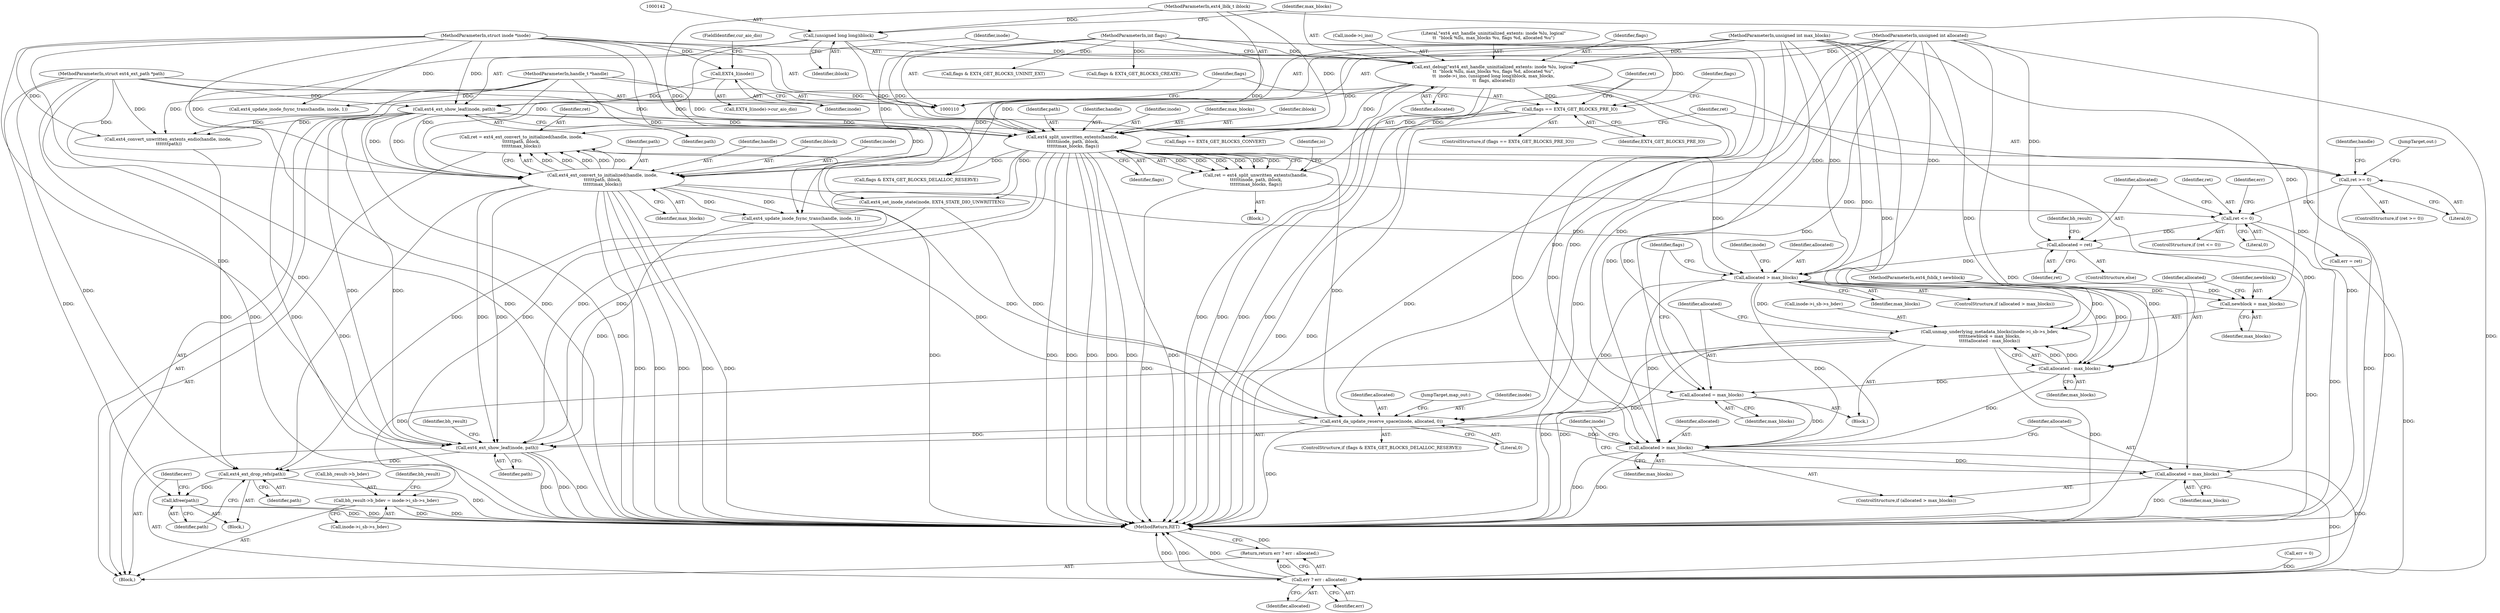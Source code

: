 digraph "1_linux_744692dc059845b2a3022119871846e74d4f6e11_0@API" {
"1000238" [label="(Call,allocated = ret)"];
"1000229" [label="(Call,ret <= 0)"];
"1000220" [label="(Call,ret >= 0)"];
"1000211" [label="(Call,ret = ext4_ext_convert_to_initialized(handle, inode,\n\t\t\t\t\t\tpath, iblock,\n\t\t\t\t\t\tmax_blocks))"];
"1000213" [label="(Call,ext4_ext_convert_to_initialized(handle, inode,\n\t\t\t\t\t\tpath, iblock,\n\t\t\t\t\t\tmax_blocks))"];
"1000111" [label="(MethodParameterIn,handle_t *handle)"];
"1000147" [label="(Call,ext4_ext_show_leaf(inode, path))"];
"1000133" [label="(Call,EXT4_I(inode))"];
"1000112" [label="(MethodParameterIn,struct inode *inode)"];
"1000115" [label="(MethodParameterIn,struct ext4_ext_path *path)"];
"1000141" [label="(Call,(unsigned long long)iblock)"];
"1000113" [label="(MethodParameterIn,ext4_lblk_t iblock)"];
"1000136" [label="(Call,ext_debug(\"ext4_ext_handle_uninitialized_extents: inode %lu, logical\"\n\t\t  \"block %llu, max_blocks %u, flags %d, allocated %u\",\n\t\t  inode->i_ino, (unsigned long long)iblock, max_blocks,\n\t\t  flags, allocated))"];
"1000114" [label="(MethodParameterIn,unsigned int max_blocks)"];
"1000116" [label="(MethodParameterIn,int flags)"];
"1000117" [label="(MethodParameterIn,unsigned int allocated)"];
"1000155" [label="(Call,ret = ext4_split_unwritten_extents(handle,\n \t\t\t\t\t\tinode, path, iblock,\n \t\t\t\t\t\tmax_blocks, flags))"];
"1000157" [label="(Call,ext4_split_unwritten_extents(handle,\n \t\t\t\t\t\tinode, path, iblock,\n \t\t\t\t\t\tmax_blocks, flags))"];
"1000151" [label="(Call,flags == EXT4_GET_BLOCKS_PRE_IO)"];
"1000244" [label="(Call,allocated > max_blocks)"];
"1000248" [label="(Call,unmap_underlying_metadata_blocks(inode->i_sb->s_bdev,\n\t\t\t\t\tnewblock + max_blocks,\n\t\t\t\t\tallocated - max_blocks))"];
"1000285" [label="(Call,bh_result->b_bdev = inode->i_sb->s_bdev)"];
"1000254" [label="(Call,newblock + max_blocks)"];
"1000257" [label="(Call,allocated - max_blocks)"];
"1000260" [label="(Call,allocated = max_blocks)"];
"1000267" [label="(Call,ext4_da_update_reserve_space(inode, allocated, 0))"];
"1000276" [label="(Call,allocated > max_blocks)"];
"1000279" [label="(Call,allocated = max_blocks)"];
"1000308" [label="(Call,err ? err : allocated)"];
"1000307" [label="(Return,return err ? err : allocated;)"];
"1000282" [label="(Call,ext4_ext_show_leaf(inode, path))"];
"1000303" [label="(Call,ext4_ext_drop_refs(path))"];
"1000305" [label="(Call,kfree(path))"];
"1000219" [label="(ControlStructure,if (ret >= 0))"];
"1000264" [label="(Call,flags & EXT4_GET_BLOCKS_DELALLOC_RESERVE)"];
"1000211" [label="(Call,ret = ext4_ext_convert_to_initialized(handle, inode,\n\t\t\t\t\t\tpath, iblock,\n\t\t\t\t\t\tmax_blocks))"];
"1000246" [label="(Identifier,max_blocks)"];
"1000251" [label="(Identifier,inode)"];
"1000119" [label="(MethodParameterIn,ext4_fsblk_t newblock)"];
"1000243" [label="(ControlStructure,if (allocated > max_blocks))"];
"1000216" [label="(Identifier,path)"];
"1000160" [label="(Identifier,path)"];
"1000132" [label="(Call,EXT4_I(inode)->cur_aio_dio)"];
"1000224" [label="(Identifier,handle)"];
"1000263" [label="(ControlStructure,if (flags & EXT4_GET_BLOCKS_DELALLOC_RESERVE))"];
"1000134" [label="(Identifier,inode)"];
"1000309" [label="(Identifier,err)"];
"1000155" [label="(Call,ret = ext4_split_unwritten_extents(handle,\n \t\t\t\t\t\tinode, path, iblock,\n \t\t\t\t\t\tmax_blocks, flags))"];
"1000296" [label="(Identifier,bh_result)"];
"1000289" [label="(Call,inode->i_sb->s_bdev)"];
"1000270" [label="(Literal,0)"];
"1000126" [label="(Call,err = 0)"];
"1000302" [label="(Block,)"];
"1000284" [label="(Identifier,path)"];
"1000177" [label="(Call,flags == EXT4_GET_BLOCKS_CONVERT)"];
"1000231" [label="(Literal,0)"];
"1000138" [label="(Call,inode->i_ino)"];
"1000285" [label="(Call,bh_result->b_bdev = inode->i_sb->s_bdev)"];
"1000257" [label="(Call,allocated - max_blocks)"];
"1000112" [label="(MethodParameterIn,struct inode *inode)"];
"1000148" [label="(Identifier,inode)"];
"1000154" [label="(Block,)"];
"1000151" [label="(Call,flags == EXT4_GET_BLOCKS_PRE_IO)"];
"1000306" [label="(Identifier,path)"];
"1000269" [label="(Identifier,allocated)"];
"1000149" [label="(Identifier,path)"];
"1000311" [label="(Identifier,allocated)"];
"1000212" [label="(Identifier,ret)"];
"1000172" [label="(Call,ext4_set_inode_state(inode, EXT4_STATE_DIO_UNWRITTEN))"];
"1000120" [label="(Block,)"];
"1000283" [label="(Identifier,inode)"];
"1000312" [label="(MethodReturn,RET)"];
"1000115" [label="(MethodParameterIn,struct ext4_ext_path *path)"];
"1000276" [label="(Call,allocated > max_blocks)"];
"1000280" [label="(Identifier,allocated)"];
"1000287" [label="(Identifier,bh_result)"];
"1000248" [label="(Call,unmap_underlying_metadata_blocks(inode->i_sb->s_bdev,\n\t\t\t\t\tnewblock + max_blocks,\n\t\t\t\t\tallocated - max_blocks))"];
"1000136" [label="(Call,ext_debug(\"ext4_ext_handle_uninitialized_extents: inode %lu, logical\"\n\t\t  \"block %llu, max_blocks %u, flags %d, allocated %u\",\n\t\t  inode->i_ino, (unsigned long long)iblock, max_blocks,\n\t\t  flags, allocated))"];
"1000116" [label="(MethodParameterIn,int flags)"];
"1000133" [label="(Call,EXT4_I(inode))"];
"1000275" [label="(ControlStructure,if (allocated > max_blocks))"];
"1000259" [label="(Identifier,max_blocks)"];
"1000197" [label="(Call,flags & EXT4_GET_BLOCKS_UNINIT_EXT)"];
"1000305" [label="(Call,kfree(path))"];
"1000214" [label="(Identifier,handle)"];
"1000217" [label="(Identifier,iblock)"];
"1000255" [label="(Identifier,newblock)"];
"1000267" [label="(Call,ext4_da_update_reserve_space(inode, allocated, 0))"];
"1000183" [label="(Call,ext4_convert_unwritten_extents_endio(handle, inode,\n \t\t\t\t\t\t\tpath))"];
"1000111" [label="(MethodParameterIn,handle_t *handle)"];
"1000113" [label="(MethodParameterIn,ext4_lblk_t iblock)"];
"1000158" [label="(Identifier,handle)"];
"1000271" [label="(JumpTarget,map_out:)"];
"1000310" [label="(Identifier,err)"];
"1000254" [label="(Call,newblock + max_blocks)"];
"1000165" [label="(Identifier,io)"];
"1000282" [label="(Call,ext4_ext_show_leaf(inode, path))"];
"1000286" [label="(Call,bh_result->b_bdev)"];
"1000307" [label="(Return,return err ? err : allocated;)"];
"1000244" [label="(Call,allocated > max_blocks)"];
"1000159" [label="(Identifier,inode)"];
"1000162" [label="(Identifier,max_blocks)"];
"1000156" [label="(Identifier,ret)"];
"1000281" [label="(Identifier,max_blocks)"];
"1000144" [label="(Identifier,max_blocks)"];
"1000247" [label="(Block,)"];
"1000240" [label="(Identifier,ret)"];
"1000237" [label="(ControlStructure,else)"];
"1000303" [label="(Call,ext4_ext_drop_refs(path))"];
"1000260" [label="(Call,allocated = max_blocks)"];
"1000147" [label="(Call,ext4_ext_show_leaf(inode, path))"];
"1000117" [label="(MethodParameterIn,unsigned int allocated)"];
"1000141" [label="(Call,(unsigned long long)iblock)"];
"1000215" [label="(Identifier,inode)"];
"1000242" [label="(Identifier,bh_result)"];
"1000150" [label="(ControlStructure,if (flags == EXT4_GET_BLOCKS_PRE_IO))"];
"1000308" [label="(Call,err ? err : allocated)"];
"1000222" [label="(Literal,0)"];
"1000227" [label="(JumpTarget,out:)"];
"1000191" [label="(Call,ext4_update_inode_fsync_trans(handle, inode, 1))"];
"1000152" [label="(Identifier,flags)"];
"1000239" [label="(Identifier,allocated)"];
"1000137" [label="(Literal,\"ext4_ext_handle_uninitialized_extents: inode %lu, logical\"\n\t\t  \"block %llu, max_blocks %u, flags %d, allocated %u\")"];
"1000153" [label="(Identifier,EXT4_GET_BLOCKS_PRE_IO)"];
"1000221" [label="(Identifier,ret)"];
"1000145" [label="(Identifier,flags)"];
"1000218" [label="(Identifier,max_blocks)"];
"1000213" [label="(Call,ext4_ext_convert_to_initialized(handle, inode,\n\t\t\t\t\t\tpath, iblock,\n\t\t\t\t\t\tmax_blocks))"];
"1000161" [label="(Identifier,iblock)"];
"1000163" [label="(Identifier,flags)"];
"1000114" [label="(MethodParameterIn,unsigned int max_blocks)"];
"1000265" [label="(Identifier,flags)"];
"1000245" [label="(Identifier,allocated)"];
"1000268" [label="(Identifier,inode)"];
"1000203" [label="(Call,flags & EXT4_GET_BLOCKS_CREATE)"];
"1000258" [label="(Identifier,allocated)"];
"1000230" [label="(Identifier,ret)"];
"1000262" [label="(Identifier,max_blocks)"];
"1000157" [label="(Call,ext4_split_unwritten_extents(handle,\n \t\t\t\t\t\tinode, path, iblock,\n \t\t\t\t\t\tmax_blocks, flags))"];
"1000143" [label="(Identifier,iblock)"];
"1000256" [label="(Identifier,max_blocks)"];
"1000220" [label="(Call,ret >= 0)"];
"1000135" [label="(FieldIdentifier,cur_aio_dio)"];
"1000233" [label="(Call,err = ret)"];
"1000228" [label="(ControlStructure,if (ret <= 0))"];
"1000304" [label="(Identifier,path)"];
"1000223" [label="(Call,ext4_update_inode_fsync_trans(handle, inode, 1))"];
"1000178" [label="(Identifier,flags)"];
"1000238" [label="(Call,allocated = ret)"];
"1000261" [label="(Identifier,allocated)"];
"1000278" [label="(Identifier,max_blocks)"];
"1000234" [label="(Identifier,err)"];
"1000146" [label="(Identifier,allocated)"];
"1000279" [label="(Call,allocated = max_blocks)"];
"1000249" [label="(Call,inode->i_sb->s_bdev)"];
"1000277" [label="(Identifier,allocated)"];
"1000229" [label="(Call,ret <= 0)"];
"1000238" -> "1000237"  [label="AST: "];
"1000238" -> "1000240"  [label="CFG: "];
"1000239" -> "1000238"  [label="AST: "];
"1000240" -> "1000238"  [label="AST: "];
"1000242" -> "1000238"  [label="CFG: "];
"1000238" -> "1000312"  [label="DDG: "];
"1000229" -> "1000238"  [label="DDG: "];
"1000117" -> "1000238"  [label="DDG: "];
"1000238" -> "1000244"  [label="DDG: "];
"1000229" -> "1000228"  [label="AST: "];
"1000229" -> "1000231"  [label="CFG: "];
"1000230" -> "1000229"  [label="AST: "];
"1000231" -> "1000229"  [label="AST: "];
"1000234" -> "1000229"  [label="CFG: "];
"1000239" -> "1000229"  [label="CFG: "];
"1000229" -> "1000312"  [label="DDG: "];
"1000220" -> "1000229"  [label="DDG: "];
"1000155" -> "1000229"  [label="DDG: "];
"1000229" -> "1000233"  [label="DDG: "];
"1000220" -> "1000219"  [label="AST: "];
"1000220" -> "1000222"  [label="CFG: "];
"1000221" -> "1000220"  [label="AST: "];
"1000222" -> "1000220"  [label="AST: "];
"1000224" -> "1000220"  [label="CFG: "];
"1000227" -> "1000220"  [label="CFG: "];
"1000220" -> "1000312"  [label="DDG: "];
"1000211" -> "1000220"  [label="DDG: "];
"1000211" -> "1000120"  [label="AST: "];
"1000211" -> "1000213"  [label="CFG: "];
"1000212" -> "1000211"  [label="AST: "];
"1000213" -> "1000211"  [label="AST: "];
"1000221" -> "1000211"  [label="CFG: "];
"1000211" -> "1000312"  [label="DDG: "];
"1000213" -> "1000211"  [label="DDG: "];
"1000213" -> "1000211"  [label="DDG: "];
"1000213" -> "1000211"  [label="DDG: "];
"1000213" -> "1000211"  [label="DDG: "];
"1000213" -> "1000211"  [label="DDG: "];
"1000213" -> "1000218"  [label="CFG: "];
"1000214" -> "1000213"  [label="AST: "];
"1000215" -> "1000213"  [label="AST: "];
"1000216" -> "1000213"  [label="AST: "];
"1000217" -> "1000213"  [label="AST: "];
"1000218" -> "1000213"  [label="AST: "];
"1000213" -> "1000312"  [label="DDG: "];
"1000213" -> "1000312"  [label="DDG: "];
"1000213" -> "1000312"  [label="DDG: "];
"1000213" -> "1000312"  [label="DDG: "];
"1000213" -> "1000312"  [label="DDG: "];
"1000111" -> "1000213"  [label="DDG: "];
"1000147" -> "1000213"  [label="DDG: "];
"1000147" -> "1000213"  [label="DDG: "];
"1000112" -> "1000213"  [label="DDG: "];
"1000115" -> "1000213"  [label="DDG: "];
"1000141" -> "1000213"  [label="DDG: "];
"1000113" -> "1000213"  [label="DDG: "];
"1000136" -> "1000213"  [label="DDG: "];
"1000114" -> "1000213"  [label="DDG: "];
"1000213" -> "1000223"  [label="DDG: "];
"1000213" -> "1000223"  [label="DDG: "];
"1000213" -> "1000244"  [label="DDG: "];
"1000213" -> "1000267"  [label="DDG: "];
"1000213" -> "1000282"  [label="DDG: "];
"1000213" -> "1000282"  [label="DDG: "];
"1000213" -> "1000303"  [label="DDG: "];
"1000111" -> "1000110"  [label="AST: "];
"1000111" -> "1000312"  [label="DDG: "];
"1000111" -> "1000157"  [label="DDG: "];
"1000111" -> "1000183"  [label="DDG: "];
"1000111" -> "1000191"  [label="DDG: "];
"1000111" -> "1000223"  [label="DDG: "];
"1000147" -> "1000120"  [label="AST: "];
"1000147" -> "1000149"  [label="CFG: "];
"1000148" -> "1000147"  [label="AST: "];
"1000149" -> "1000147"  [label="AST: "];
"1000152" -> "1000147"  [label="CFG: "];
"1000147" -> "1000312"  [label="DDG: "];
"1000133" -> "1000147"  [label="DDG: "];
"1000112" -> "1000147"  [label="DDG: "];
"1000115" -> "1000147"  [label="DDG: "];
"1000147" -> "1000157"  [label="DDG: "];
"1000147" -> "1000157"  [label="DDG: "];
"1000147" -> "1000183"  [label="DDG: "];
"1000147" -> "1000183"  [label="DDG: "];
"1000147" -> "1000282"  [label="DDG: "];
"1000147" -> "1000282"  [label="DDG: "];
"1000133" -> "1000132"  [label="AST: "];
"1000133" -> "1000134"  [label="CFG: "];
"1000134" -> "1000133"  [label="AST: "];
"1000135" -> "1000133"  [label="CFG: "];
"1000112" -> "1000133"  [label="DDG: "];
"1000112" -> "1000110"  [label="AST: "];
"1000112" -> "1000312"  [label="DDG: "];
"1000112" -> "1000157"  [label="DDG: "];
"1000112" -> "1000172"  [label="DDG: "];
"1000112" -> "1000183"  [label="DDG: "];
"1000112" -> "1000191"  [label="DDG: "];
"1000112" -> "1000223"  [label="DDG: "];
"1000112" -> "1000267"  [label="DDG: "];
"1000112" -> "1000282"  [label="DDG: "];
"1000115" -> "1000110"  [label="AST: "];
"1000115" -> "1000312"  [label="DDG: "];
"1000115" -> "1000157"  [label="DDG: "];
"1000115" -> "1000183"  [label="DDG: "];
"1000115" -> "1000282"  [label="DDG: "];
"1000115" -> "1000303"  [label="DDG: "];
"1000115" -> "1000305"  [label="DDG: "];
"1000141" -> "1000136"  [label="AST: "];
"1000141" -> "1000143"  [label="CFG: "];
"1000142" -> "1000141"  [label="AST: "];
"1000143" -> "1000141"  [label="AST: "];
"1000144" -> "1000141"  [label="CFG: "];
"1000141" -> "1000312"  [label="DDG: "];
"1000141" -> "1000136"  [label="DDG: "];
"1000113" -> "1000141"  [label="DDG: "];
"1000141" -> "1000157"  [label="DDG: "];
"1000113" -> "1000110"  [label="AST: "];
"1000113" -> "1000312"  [label="DDG: "];
"1000113" -> "1000157"  [label="DDG: "];
"1000136" -> "1000120"  [label="AST: "];
"1000136" -> "1000146"  [label="CFG: "];
"1000137" -> "1000136"  [label="AST: "];
"1000138" -> "1000136"  [label="AST: "];
"1000144" -> "1000136"  [label="AST: "];
"1000145" -> "1000136"  [label="AST: "];
"1000146" -> "1000136"  [label="AST: "];
"1000148" -> "1000136"  [label="CFG: "];
"1000136" -> "1000312"  [label="DDG: "];
"1000136" -> "1000312"  [label="DDG: "];
"1000136" -> "1000312"  [label="DDG: "];
"1000136" -> "1000312"  [label="DDG: "];
"1000114" -> "1000136"  [label="DDG: "];
"1000116" -> "1000136"  [label="DDG: "];
"1000117" -> "1000136"  [label="DDG: "];
"1000136" -> "1000151"  [label="DDG: "];
"1000136" -> "1000157"  [label="DDG: "];
"1000136" -> "1000276"  [label="DDG: "];
"1000136" -> "1000276"  [label="DDG: "];
"1000136" -> "1000308"  [label="DDG: "];
"1000114" -> "1000110"  [label="AST: "];
"1000114" -> "1000312"  [label="DDG: "];
"1000114" -> "1000157"  [label="DDG: "];
"1000114" -> "1000244"  [label="DDG: "];
"1000114" -> "1000248"  [label="DDG: "];
"1000114" -> "1000254"  [label="DDG: "];
"1000114" -> "1000257"  [label="DDG: "];
"1000114" -> "1000260"  [label="DDG: "];
"1000114" -> "1000276"  [label="DDG: "];
"1000114" -> "1000279"  [label="DDG: "];
"1000116" -> "1000110"  [label="AST: "];
"1000116" -> "1000312"  [label="DDG: "];
"1000116" -> "1000151"  [label="DDG: "];
"1000116" -> "1000157"  [label="DDG: "];
"1000116" -> "1000177"  [label="DDG: "];
"1000116" -> "1000197"  [label="DDG: "];
"1000116" -> "1000203"  [label="DDG: "];
"1000116" -> "1000264"  [label="DDG: "];
"1000117" -> "1000110"  [label="AST: "];
"1000117" -> "1000312"  [label="DDG: "];
"1000117" -> "1000244"  [label="DDG: "];
"1000117" -> "1000257"  [label="DDG: "];
"1000117" -> "1000260"  [label="DDG: "];
"1000117" -> "1000267"  [label="DDG: "];
"1000117" -> "1000276"  [label="DDG: "];
"1000117" -> "1000279"  [label="DDG: "];
"1000117" -> "1000308"  [label="DDG: "];
"1000155" -> "1000154"  [label="AST: "];
"1000155" -> "1000157"  [label="CFG: "];
"1000156" -> "1000155"  [label="AST: "];
"1000157" -> "1000155"  [label="AST: "];
"1000165" -> "1000155"  [label="CFG: "];
"1000155" -> "1000312"  [label="DDG: "];
"1000157" -> "1000155"  [label="DDG: "];
"1000157" -> "1000155"  [label="DDG: "];
"1000157" -> "1000155"  [label="DDG: "];
"1000157" -> "1000155"  [label="DDG: "];
"1000157" -> "1000155"  [label="DDG: "];
"1000157" -> "1000155"  [label="DDG: "];
"1000157" -> "1000163"  [label="CFG: "];
"1000158" -> "1000157"  [label="AST: "];
"1000159" -> "1000157"  [label="AST: "];
"1000160" -> "1000157"  [label="AST: "];
"1000161" -> "1000157"  [label="AST: "];
"1000162" -> "1000157"  [label="AST: "];
"1000163" -> "1000157"  [label="AST: "];
"1000157" -> "1000312"  [label="DDG: "];
"1000157" -> "1000312"  [label="DDG: "];
"1000157" -> "1000312"  [label="DDG: "];
"1000157" -> "1000312"  [label="DDG: "];
"1000157" -> "1000312"  [label="DDG: "];
"1000157" -> "1000312"  [label="DDG: "];
"1000151" -> "1000157"  [label="DDG: "];
"1000157" -> "1000172"  [label="DDG: "];
"1000157" -> "1000244"  [label="DDG: "];
"1000157" -> "1000264"  [label="DDG: "];
"1000157" -> "1000267"  [label="DDG: "];
"1000157" -> "1000282"  [label="DDG: "];
"1000157" -> "1000282"  [label="DDG: "];
"1000157" -> "1000303"  [label="DDG: "];
"1000151" -> "1000150"  [label="AST: "];
"1000151" -> "1000153"  [label="CFG: "];
"1000152" -> "1000151"  [label="AST: "];
"1000153" -> "1000151"  [label="AST: "];
"1000156" -> "1000151"  [label="CFG: "];
"1000178" -> "1000151"  [label="CFG: "];
"1000151" -> "1000312"  [label="DDG: "];
"1000151" -> "1000312"  [label="DDG: "];
"1000151" -> "1000177"  [label="DDG: "];
"1000244" -> "1000243"  [label="AST: "];
"1000244" -> "1000246"  [label="CFG: "];
"1000245" -> "1000244"  [label="AST: "];
"1000246" -> "1000244"  [label="AST: "];
"1000251" -> "1000244"  [label="CFG: "];
"1000265" -> "1000244"  [label="CFG: "];
"1000244" -> "1000248"  [label="DDG: "];
"1000244" -> "1000254"  [label="DDG: "];
"1000244" -> "1000257"  [label="DDG: "];
"1000244" -> "1000257"  [label="DDG: "];
"1000244" -> "1000267"  [label="DDG: "];
"1000244" -> "1000276"  [label="DDG: "];
"1000244" -> "1000276"  [label="DDG: "];
"1000248" -> "1000247"  [label="AST: "];
"1000248" -> "1000257"  [label="CFG: "];
"1000249" -> "1000248"  [label="AST: "];
"1000254" -> "1000248"  [label="AST: "];
"1000257" -> "1000248"  [label="AST: "];
"1000261" -> "1000248"  [label="CFG: "];
"1000248" -> "1000312"  [label="DDG: "];
"1000248" -> "1000312"  [label="DDG: "];
"1000248" -> "1000312"  [label="DDG: "];
"1000119" -> "1000248"  [label="DDG: "];
"1000257" -> "1000248"  [label="DDG: "];
"1000257" -> "1000248"  [label="DDG: "];
"1000248" -> "1000285"  [label="DDG: "];
"1000285" -> "1000120"  [label="AST: "];
"1000285" -> "1000289"  [label="CFG: "];
"1000286" -> "1000285"  [label="AST: "];
"1000289" -> "1000285"  [label="AST: "];
"1000296" -> "1000285"  [label="CFG: "];
"1000285" -> "1000312"  [label="DDG: "];
"1000285" -> "1000312"  [label="DDG: "];
"1000254" -> "1000256"  [label="CFG: "];
"1000255" -> "1000254"  [label="AST: "];
"1000256" -> "1000254"  [label="AST: "];
"1000258" -> "1000254"  [label="CFG: "];
"1000119" -> "1000254"  [label="DDG: "];
"1000257" -> "1000259"  [label="CFG: "];
"1000258" -> "1000257"  [label="AST: "];
"1000259" -> "1000257"  [label="AST: "];
"1000257" -> "1000260"  [label="DDG: "];
"1000257" -> "1000276"  [label="DDG: "];
"1000260" -> "1000247"  [label="AST: "];
"1000260" -> "1000262"  [label="CFG: "];
"1000261" -> "1000260"  [label="AST: "];
"1000262" -> "1000260"  [label="AST: "];
"1000265" -> "1000260"  [label="CFG: "];
"1000260" -> "1000267"  [label="DDG: "];
"1000260" -> "1000276"  [label="DDG: "];
"1000267" -> "1000263"  [label="AST: "];
"1000267" -> "1000270"  [label="CFG: "];
"1000268" -> "1000267"  [label="AST: "];
"1000269" -> "1000267"  [label="AST: "];
"1000270" -> "1000267"  [label="AST: "];
"1000271" -> "1000267"  [label="CFG: "];
"1000267" -> "1000312"  [label="DDG: "];
"1000223" -> "1000267"  [label="DDG: "];
"1000172" -> "1000267"  [label="DDG: "];
"1000267" -> "1000276"  [label="DDG: "];
"1000267" -> "1000282"  [label="DDG: "];
"1000276" -> "1000275"  [label="AST: "];
"1000276" -> "1000278"  [label="CFG: "];
"1000277" -> "1000276"  [label="AST: "];
"1000278" -> "1000276"  [label="AST: "];
"1000280" -> "1000276"  [label="CFG: "];
"1000283" -> "1000276"  [label="CFG: "];
"1000276" -> "1000312"  [label="DDG: "];
"1000276" -> "1000312"  [label="DDG: "];
"1000276" -> "1000279"  [label="DDG: "];
"1000276" -> "1000308"  [label="DDG: "];
"1000279" -> "1000275"  [label="AST: "];
"1000279" -> "1000281"  [label="CFG: "];
"1000280" -> "1000279"  [label="AST: "];
"1000281" -> "1000279"  [label="AST: "];
"1000283" -> "1000279"  [label="CFG: "];
"1000279" -> "1000312"  [label="DDG: "];
"1000279" -> "1000308"  [label="DDG: "];
"1000308" -> "1000307"  [label="AST: "];
"1000308" -> "1000310"  [label="CFG: "];
"1000308" -> "1000311"  [label="CFG: "];
"1000309" -> "1000308"  [label="AST: "];
"1000310" -> "1000308"  [label="AST: "];
"1000311" -> "1000308"  [label="AST: "];
"1000307" -> "1000308"  [label="CFG: "];
"1000308" -> "1000312"  [label="DDG: "];
"1000308" -> "1000312"  [label="DDG: "];
"1000308" -> "1000312"  [label="DDG: "];
"1000308" -> "1000307"  [label="DDG: "];
"1000126" -> "1000308"  [label="DDG: "];
"1000233" -> "1000308"  [label="DDG: "];
"1000307" -> "1000120"  [label="AST: "];
"1000312" -> "1000307"  [label="CFG: "];
"1000307" -> "1000312"  [label="DDG: "];
"1000282" -> "1000120"  [label="AST: "];
"1000282" -> "1000284"  [label="CFG: "];
"1000283" -> "1000282"  [label="AST: "];
"1000284" -> "1000282"  [label="AST: "];
"1000287" -> "1000282"  [label="CFG: "];
"1000282" -> "1000312"  [label="DDG: "];
"1000282" -> "1000312"  [label="DDG: "];
"1000282" -> "1000312"  [label="DDG: "];
"1000223" -> "1000282"  [label="DDG: "];
"1000172" -> "1000282"  [label="DDG: "];
"1000282" -> "1000303"  [label="DDG: "];
"1000303" -> "1000302"  [label="AST: "];
"1000303" -> "1000304"  [label="CFG: "];
"1000304" -> "1000303"  [label="AST: "];
"1000306" -> "1000303"  [label="CFG: "];
"1000303" -> "1000312"  [label="DDG: "];
"1000183" -> "1000303"  [label="DDG: "];
"1000303" -> "1000305"  [label="DDG: "];
"1000305" -> "1000302"  [label="AST: "];
"1000305" -> "1000306"  [label="CFG: "];
"1000306" -> "1000305"  [label="AST: "];
"1000309" -> "1000305"  [label="CFG: "];
"1000305" -> "1000312"  [label="DDG: "];
"1000305" -> "1000312"  [label="DDG: "];
}
